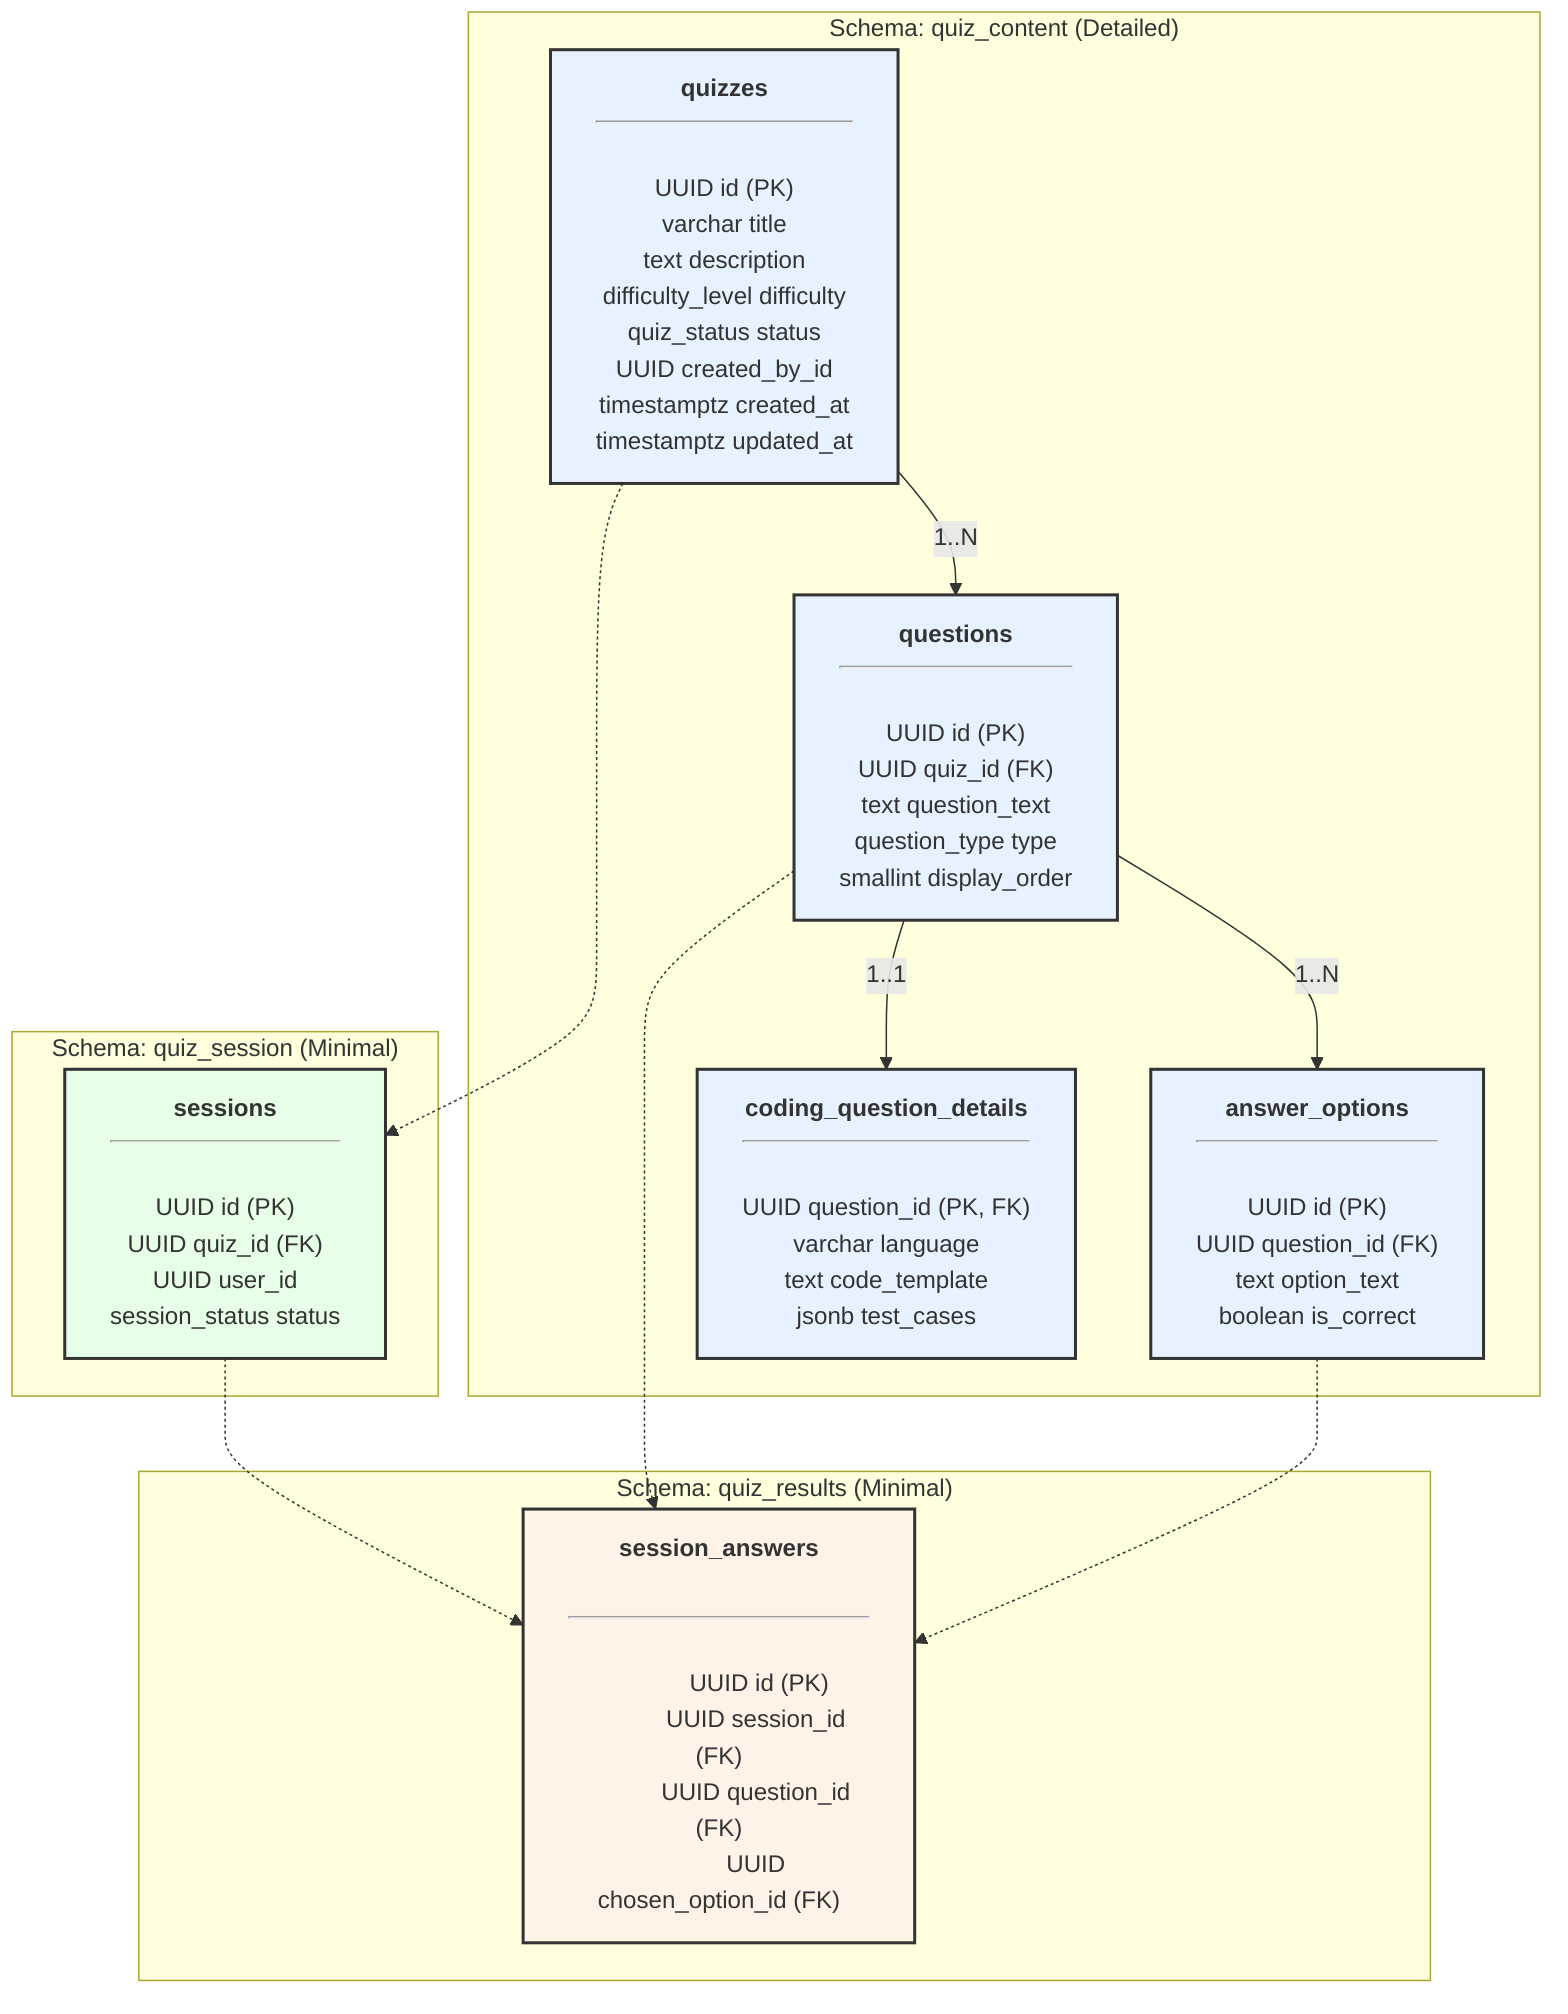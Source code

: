 graph TD
    %% --- Styling for Schema Clarity ---
    classDef content fill:#e6f2ff,stroke:#333,stroke-width:2px
    classDef session fill:#e6ffe6,stroke:#333,stroke-width:2px
    classDef results fill:#fff2e6,stroke:#333,stroke-width:2px

    %% --- Schema: quiz_content (Owned by Quiz Service) ---
    subgraph "Schema: quiz_content (Detailed)"
        direction LR
        quizzes["
            <b>quizzes</b>
            <hr>
            UUID id (PK)
            varchar title
            text description
            difficulty_level difficulty
            quiz_status status
            UUID created_by_id
            timestamptz created_at
            timestamptz updated_at
        "]
        questions["
            <b>questions</b>
            <hr>
            UUID id (PK)
            UUID quiz_id (FK)
            text question_text
            question_type type
            smallint display_order
        "]
        answer_options["
            <b>answer_options</b>
            <hr>
            UUID id (PK)
            UUID question_id (FK)
            text option_text
            boolean is_correct
        "]
        coding_details["
            <b>coding_question_details</b>
            <hr>
            UUID question_id (PK, FK)
            varchar language
            text code_template
            jsonb test_cases
        "]
    end

    %% --- Schema: quiz_session (Owned by Session Service) ---
    subgraph "Schema: quiz_session (Minimal)"
        sessions["
            <b>sessions</b>
            <hr>
            UUID id (PK)
            UUID quiz_id (FK)
            UUID user_id
            session_status status
        "]
    end

    %% --- Schema: quiz_results (Owned by Results Service) ---
    subgraph "Schema: quiz_results (Minimal)"
        session_answers["
            <b>session_answers</b>
            <hr>
            UUID id (PK)
            UUID session_id (FK)
            UUID question_id (FK)
            UUID chosen_option_id (FK)
        "]
    end

    %% --- Relationships ---
    quizzes -- "1..N" --> questions
    questions -- "1..N" --> answer_options
    questions -- "1..1" --> coding_details

    %% --- Cross-Schema Relationships ---
    quizzes -.-> sessions
    sessions -.-> session_answers
    questions -.-> session_answers
    answer_options -.-> session_answers

    %% --- Apply Styles ---
    class quizzes,questions,answer_options,coding_details content
    class sessions session
    class session_answers results